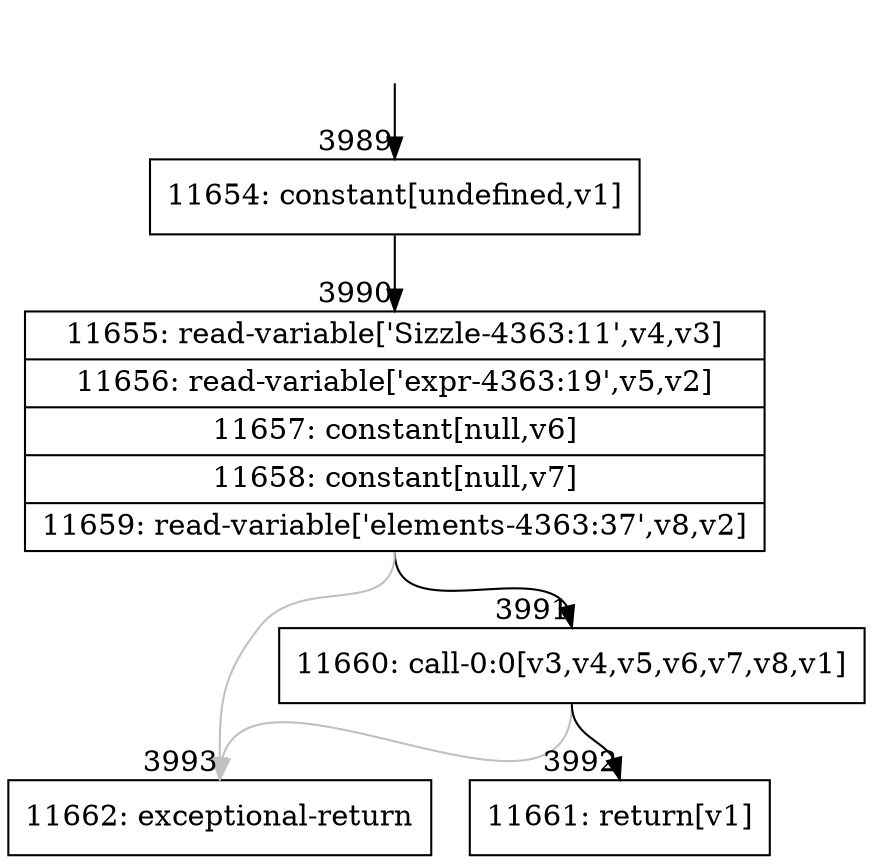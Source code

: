 digraph {
rankdir="TD"
BB_entry258[shape=none,label=""];
BB_entry258 -> BB3989 [tailport=s, headport=n, headlabel="    3989"]
BB3989 [shape=record label="{11654: constant[undefined,v1]}" ] 
BB3989 -> BB3990 [tailport=s, headport=n, headlabel="      3990"]
BB3990 [shape=record label="{11655: read-variable['Sizzle-4363:11',v4,v3]|11656: read-variable['expr-4363:19',v5,v2]|11657: constant[null,v6]|11658: constant[null,v7]|11659: read-variable['elements-4363:37',v8,v2]}" ] 
BB3990 -> BB3991 [tailport=s, headport=n, headlabel="      3991"]
BB3990 -> BB3993 [tailport=s, headport=n, color=gray, headlabel="      3993"]
BB3991 [shape=record label="{11660: call-0:0[v3,v4,v5,v6,v7,v8,v1]}" ] 
BB3991 -> BB3992 [tailport=s, headport=n, headlabel="      3992"]
BB3991 -> BB3993 [tailport=s, headport=n, color=gray]
BB3992 [shape=record label="{11661: return[v1]}" ] 
BB3993 [shape=record label="{11662: exceptional-return}" ] 
}
